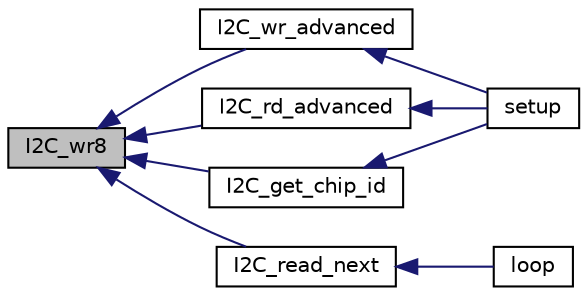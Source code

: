 digraph "I2C_wr8"
{
  edge [fontname="Helvetica",fontsize="10",labelfontname="Helvetica",labelfontsize="10"];
  node [fontname="Helvetica",fontsize="10",shape=record];
  rankdir="LR";
  Node92 [label="I2C_wr8",height=0.2,width=0.4,color="black", fillcolor="grey75", style="filled", fontcolor="black"];
  Node92 -> Node93 [dir="back",color="midnightblue",fontsize="10",style="solid",fontname="Helvetica"];
  Node93 [label="I2C_wr_advanced",height=0.2,width=0.4,color="black", fillcolor="white", style="filled",URL="$ci2c__advanced_8ino.html#a21e16cd4ec558cb48d7df75c546027a2",tooltip="This procedure calls appropriate functions to perform a proper send transaction on I2C bus..."];
  Node93 -> Node94 [dir="back",color="midnightblue",fontsize="10",style="solid",fontname="Helvetica"];
  Node94 [label="setup",height=0.2,width=0.4,color="black", fillcolor="white", style="filled",URL="$ci2c__advanced_8ino.html#a4fc01d736fe50cf5b977f755b675f11d"];
  Node92 -> Node95 [dir="back",color="midnightblue",fontsize="10",style="solid",fontname="Helvetica"];
  Node95 [label="I2C_rd_advanced",height=0.2,width=0.4,color="black", fillcolor="white", style="filled",URL="$ci2c__advanced_8ino.html#a5d82c84361ed35c102edb0f5e4f677d4",tooltip="This procedure calls appropriate functions to perform a proper receive transaction on I2C bus..."];
  Node95 -> Node94 [dir="back",color="midnightblue",fontsize="10",style="solid",fontname="Helvetica"];
  Node92 -> Node96 [dir="back",color="midnightblue",fontsize="10",style="solid",fontname="Helvetica"];
  Node96 [label="I2C_get_chip_id",height=0.2,width=0.4,color="black", fillcolor="white", style="filled",URL="$ci2c__advanced_8ino.html#ad357f6e59cf5ec94f3ccaa70a20e1b11",tooltip="This procedure calls appropriate functions to get chip ID of FUJITSU devices. "];
  Node96 -> Node94 [dir="back",color="midnightblue",fontsize="10",style="solid",fontname="Helvetica"];
  Node92 -> Node97 [dir="back",color="midnightblue",fontsize="10",style="solid",fontname="Helvetica"];
  Node97 [label="I2C_read_next",height=0.2,width=0.4,color="black", fillcolor="white", style="filled",URL="$ci2c_8h.html#afc15fc625892e1e50e831d7934073299",tooltip="This inline is a wrapper to I2C_read in case of contigous operations. "];
  Node97 -> Node98 [dir="back",color="midnightblue",fontsize="10",style="solid",fontname="Helvetica"];
  Node98 [label="loop",height=0.2,width=0.4,color="black", fillcolor="white", style="filled",URL="$ci2c__master__read_8ino.html#afe461d27b9c48d5921c00d521181f12f"];
}
